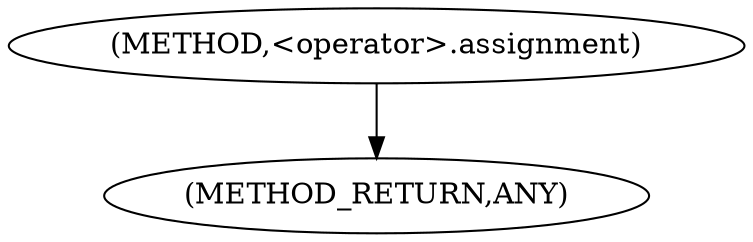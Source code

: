 digraph "&lt;operator&gt;.assignment" {  
"111669149706" [label = <(METHOD,&lt;operator&gt;.assignment)> ]
"128849018890" [label = <(METHOD_RETURN,ANY)> ]
  "111669149706" -> "128849018890" 
}

